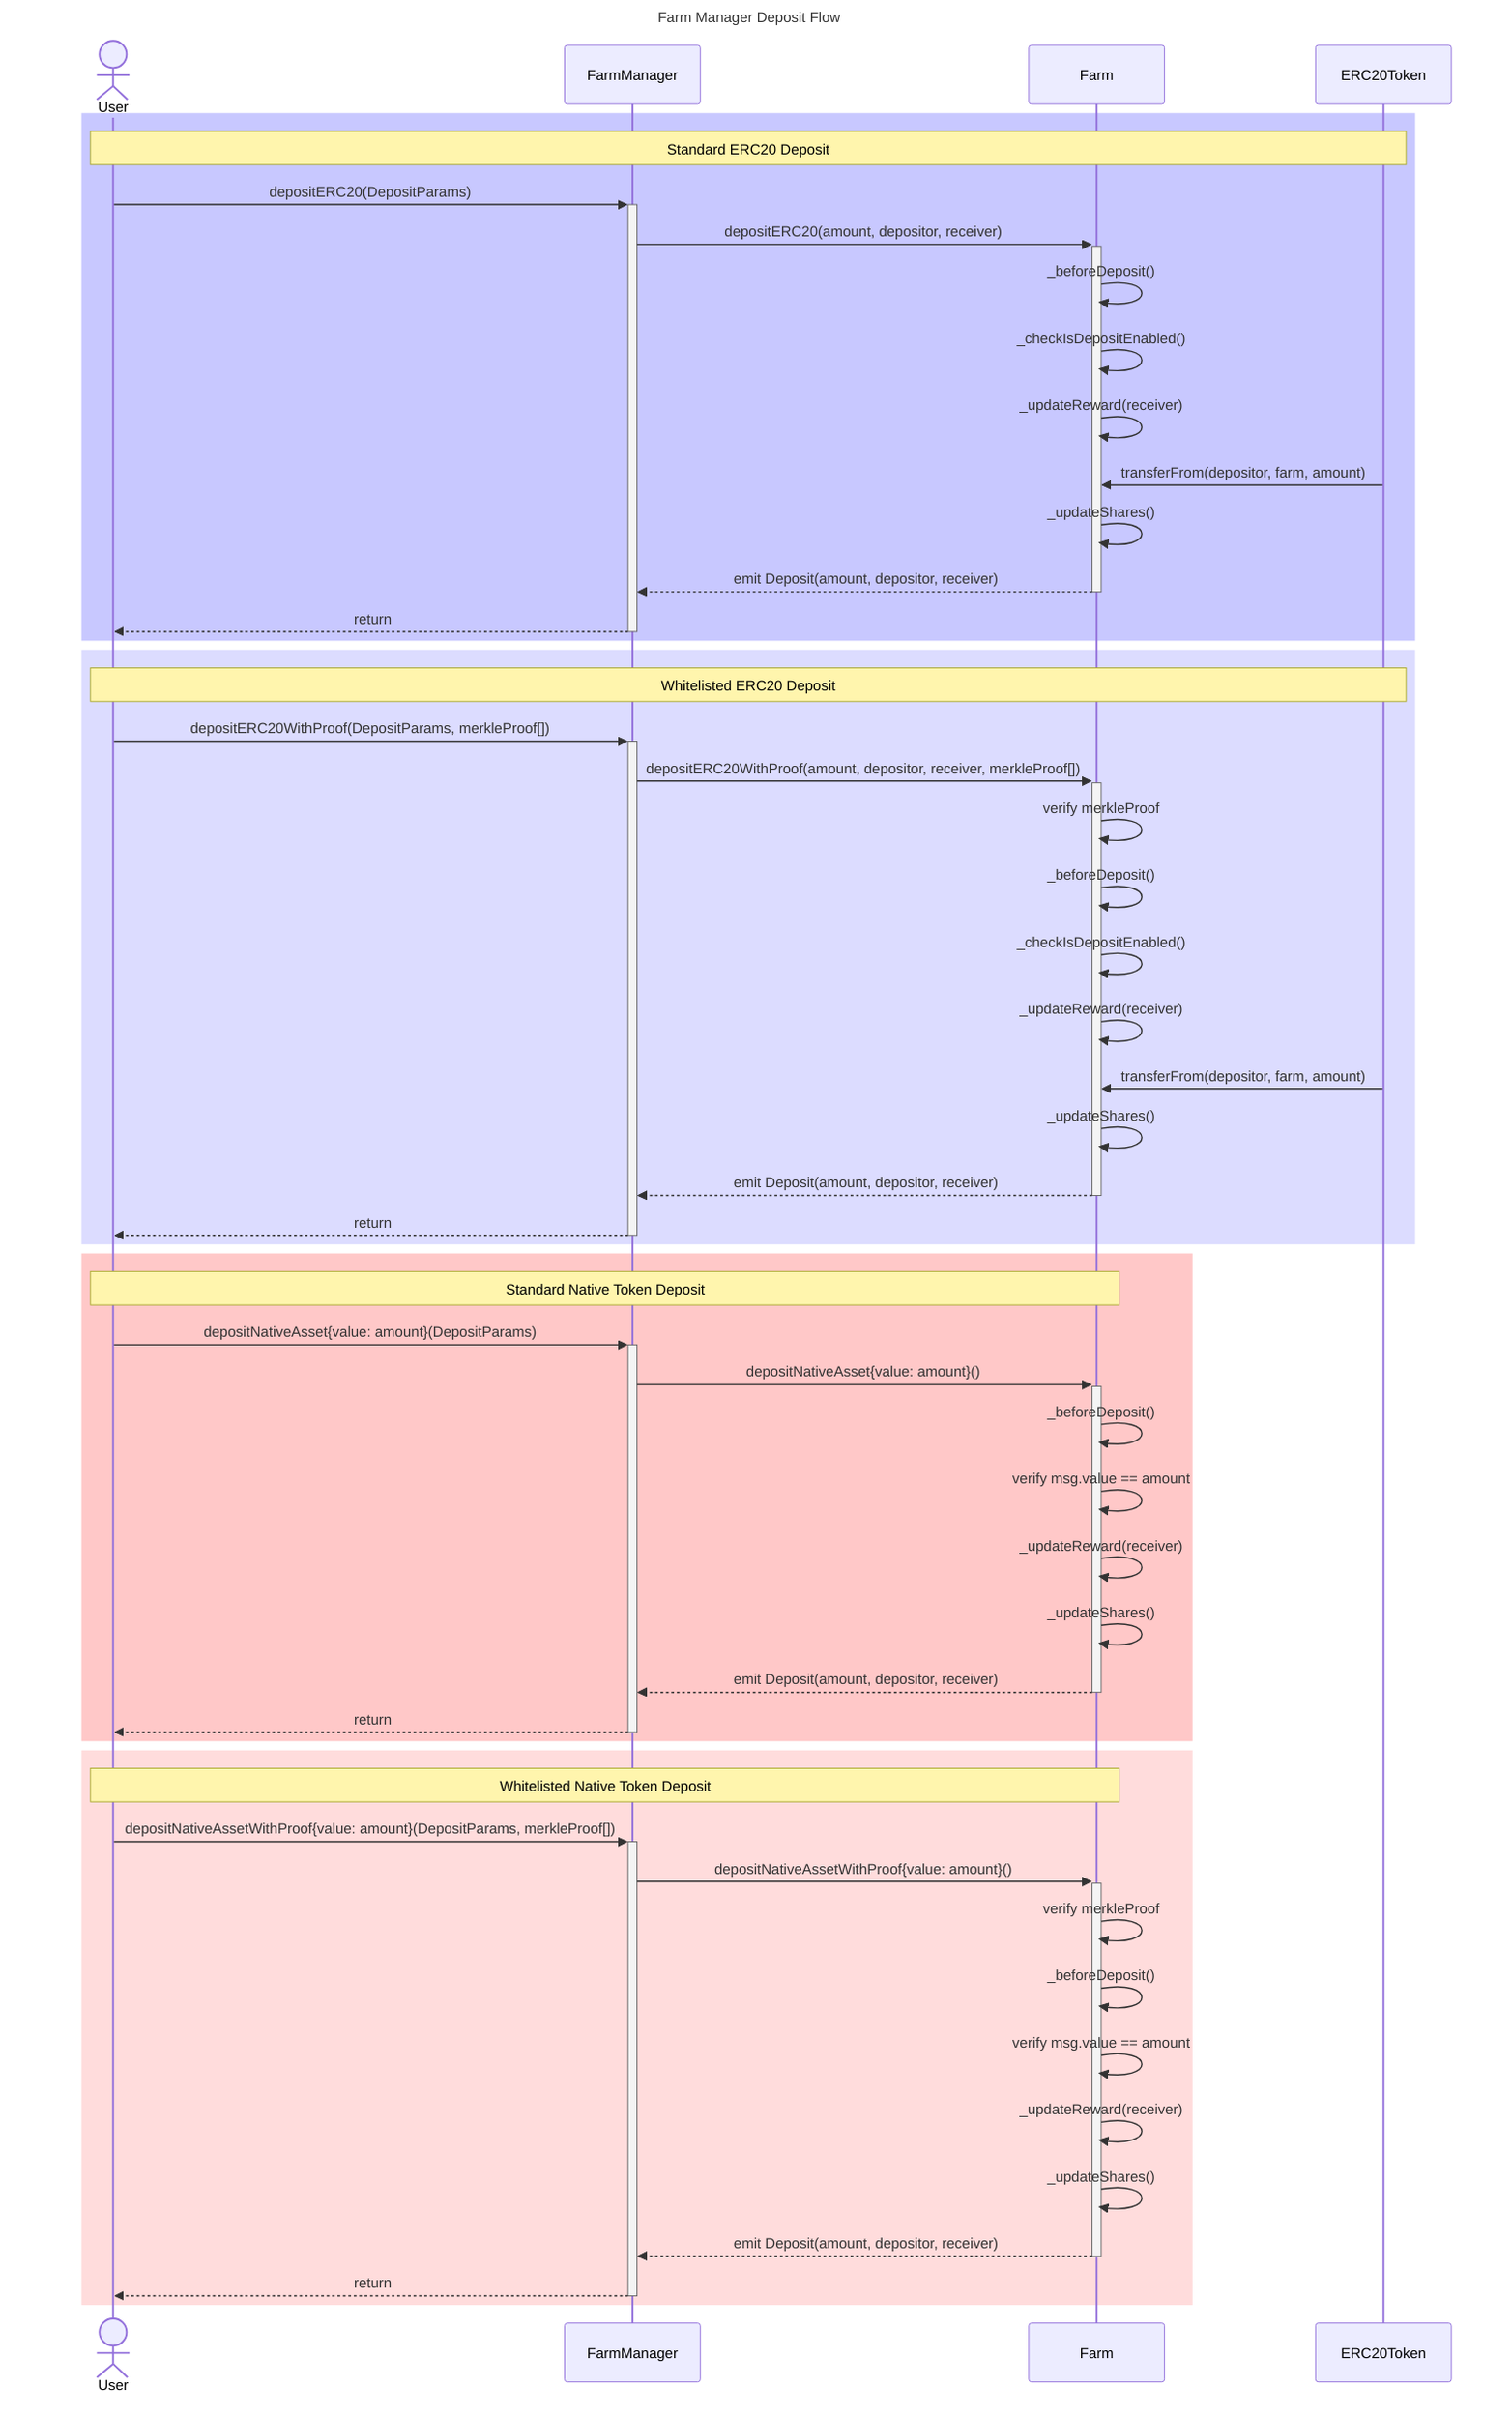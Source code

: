 sequenceDiagram
    title Farm Manager Deposit Flow
    
    actor User
    participant FarmManager
    participant Farm
    participant ERC20Token

    %% Standard ERC20 Deposit
    rect rgb(200, 200, 255)
        Note over User,ERC20Token: Standard ERC20 Deposit
        User->>+FarmManager: depositERC20(DepositParams)
        FarmManager->>+Farm: depositERC20(amount, depositor, receiver)
        Farm->>Farm: _beforeDeposit()
        Farm->>Farm: _checkIsDepositEnabled()
        Farm->>Farm: _updateReward(receiver)
        ERC20Token->>Farm: transferFrom(depositor, farm, amount)
        Farm->>Farm: _updateShares()
        Farm-->>-FarmManager: emit Deposit(amount, depositor, receiver)
        FarmManager-->>-User: return
    end

    %% Whitelisted ERC20 Deposit
    rect rgb(220, 220, 255)
        Note over User,ERC20Token: Whitelisted ERC20 Deposit
        User->>+FarmManager: depositERC20WithProof(DepositParams, merkleProof[])
        FarmManager->>+Farm: depositERC20WithProof(amount, depositor, receiver, merkleProof[])
        Farm->>Farm: verify merkleProof
        Farm->>Farm: _beforeDeposit()
        Farm->>Farm: _checkIsDepositEnabled()
        Farm->>Farm: _updateReward(receiver)
        ERC20Token->>Farm: transferFrom(depositor, farm, amount)
        Farm->>Farm: _updateShares()
        Farm-->>-FarmManager: emit Deposit(amount, depositor, receiver)
        FarmManager-->>-User: return
    end

    %% Standard Native Token Deposit
    rect rgb(255, 200, 200)
        Note over User,Farm: Standard Native Token Deposit
        User->>+FarmManager: depositNativeAsset{value: amount}(DepositParams)
        FarmManager->>+Farm: depositNativeAsset{value: amount}()
        Farm->>Farm: _beforeDeposit()
        Farm->>Farm: verify msg.value == amount
        Farm->>Farm: _updateReward(receiver)
        Farm->>Farm: _updateShares()
        Farm-->>-FarmManager: emit Deposit(amount, depositor, receiver)
        FarmManager-->>-User: return
    end

    %% Whitelisted Native Token Deposit
    rect rgb(255, 220, 220)
        Note over User,Farm: Whitelisted Native Token Deposit
        User->>+FarmManager: depositNativeAssetWithProof{value: amount}(DepositParams, merkleProof[])
        FarmManager->>+Farm: depositNativeAssetWithProof{value: amount}()
        Farm->>Farm: verify merkleProof
        Farm->>Farm: _beforeDeposit()
        Farm->>Farm: verify msg.value == amount
        Farm->>Farm: _updateReward(receiver)
        Farm->>Farm: _updateShares()
        Farm-->>-FarmManager: emit Deposit(amount, depositor, receiver)
        FarmManager-->>-User: return
    end
